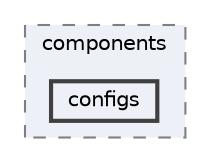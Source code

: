 digraph "client/components/configs"
{
 // LATEX_PDF_SIZE
  bgcolor="transparent";
  edge [fontname=Helvetica,fontsize=10,labelfontname=Helvetica,labelfontsize=10];
  node [fontname=Helvetica,fontsize=10,shape=box,height=0.2,width=0.4];
  compound=true
  subgraph clusterdir_9798bc383c3b0f924b0e5b87499aed53 {
    graph [ bgcolor="#edf0f7", pencolor="grey50", label="components", fontname=Helvetica,fontsize=10 style="filled,dashed", URL="dir_9798bc383c3b0f924b0e5b87499aed53.html",tooltip=""]
  dir_372393e8722c402889346d3dbac84f2c [label="configs", fillcolor="#edf0f7", color="grey25", style="filled,bold", URL="dir_372393e8722c402889346d3dbac84f2c.html",tooltip=""];
  }
}
